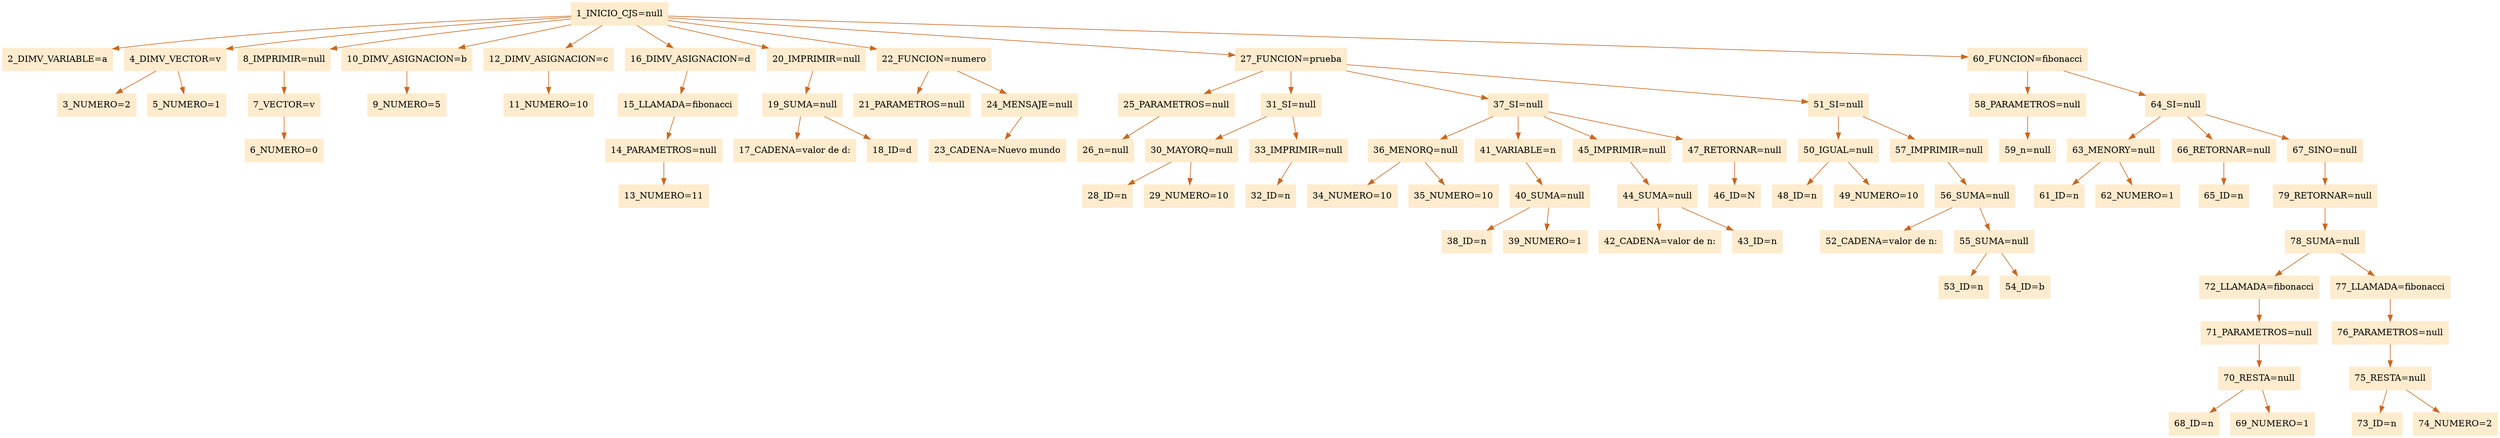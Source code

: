 digraph G {node[shape=box, style=filled, color=blanchedalmond]; edge[color=chocolate3];rankdir=UD 

"1_INICIO_CJS=null"->"2_DIMV_VARIABLE=a""1_INICIO_CJS=null"->"4_DIMV_VECTOR=v""4_DIMV_VECTOR=v"->"3_NUMERO=2""4_DIMV_VECTOR=v"->"5_NUMERO=1""1_INICIO_CJS=null"->"8_IMPRIMIR=null""8_IMPRIMIR=null"->"7_VECTOR=v""7_VECTOR=v"->"6_NUMERO=0""1_INICIO_CJS=null"->"10_DIMV_ASIGNACION=b""10_DIMV_ASIGNACION=b"->"9_NUMERO=5""1_INICIO_CJS=null"->"12_DIMV_ASIGNACION=c""12_DIMV_ASIGNACION=c"->"11_NUMERO=10""1_INICIO_CJS=null"->"16_DIMV_ASIGNACION=d""16_DIMV_ASIGNACION=d"->"15_LLAMADA=fibonacci""15_LLAMADA=fibonacci"->"14_PARAMETROS=null""14_PARAMETROS=null"->"13_NUMERO=11""1_INICIO_CJS=null"->"20_IMPRIMIR=null""20_IMPRIMIR=null"->"19_SUMA=null""19_SUMA=null"->"17_CADENA=valor de d:""19_SUMA=null"->"18_ID=d""1_INICIO_CJS=null"->"22_FUNCION=numero""22_FUNCION=numero"->"21_PARAMETROS=null""22_FUNCION=numero"->"24_MENSAJE=null""24_MENSAJE=null"->"23_CADENA=Nuevo mundo""1_INICIO_CJS=null"->"27_FUNCION=prueba""27_FUNCION=prueba"->"25_PARAMETROS=null""25_PARAMETROS=null"->"26_n=null""27_FUNCION=prueba"->"31_SI=null""31_SI=null"->"30_MAYORQ=null""30_MAYORQ=null"->"28_ID=n""30_MAYORQ=null"->"29_NUMERO=10""31_SI=null"->"33_IMPRIMIR=null""33_IMPRIMIR=null"->"32_ID=n""27_FUNCION=prueba"->"37_SI=null""37_SI=null"->"36_MENORQ=null""36_MENORQ=null"->"34_NUMERO=10""36_MENORQ=null"->"35_NUMERO=10""37_SI=null"->"41_VARIABLE=n""41_VARIABLE=n"->"40_SUMA=null""40_SUMA=null"->"38_ID=n""40_SUMA=null"->"39_NUMERO=1""37_SI=null"->"45_IMPRIMIR=null""45_IMPRIMIR=null"->"44_SUMA=null""44_SUMA=null"->"42_CADENA=valor de n:""44_SUMA=null"->"43_ID=n""37_SI=null"->"47_RETORNAR=null""47_RETORNAR=null"->"46_ID=N""27_FUNCION=prueba"->"51_SI=null""51_SI=null"->"50_IGUAL=null""50_IGUAL=null"->"48_ID=n""50_IGUAL=null"->"49_NUMERO=10""51_SI=null"->"57_IMPRIMIR=null""57_IMPRIMIR=null"->"56_SUMA=null""56_SUMA=null"->"52_CADENA=valor de n:""56_SUMA=null"->"55_SUMA=null""55_SUMA=null"->"53_ID=n""55_SUMA=null"->"54_ID=b""1_INICIO_CJS=null"->"60_FUNCION=fibonacci""60_FUNCION=fibonacci"->"58_PARAMETROS=null""58_PARAMETROS=null"->"59_n=null""60_FUNCION=fibonacci"->"64_SI=null""64_SI=null"->"63_MENORY=null""63_MENORY=null"->"61_ID=n""63_MENORY=null"->"62_NUMERO=1""64_SI=null"->"66_RETORNAR=null""66_RETORNAR=null"->"65_ID=n""64_SI=null"->"67_SINO=null""67_SINO=null"->"79_RETORNAR=null""79_RETORNAR=null"->"78_SUMA=null""78_SUMA=null"->"72_LLAMADA=fibonacci""72_LLAMADA=fibonacci"->"71_PARAMETROS=null""71_PARAMETROS=null"->"70_RESTA=null""70_RESTA=null"->"68_ID=n""70_RESTA=null"->"69_NUMERO=1""78_SUMA=null"->"77_LLAMADA=fibonacci""77_LLAMADA=fibonacci"->"76_PARAMETROS=null""76_PARAMETROS=null"->"75_RESTA=null""75_RESTA=null"->"73_ID=n""75_RESTA=null"->"74_NUMERO=2"

}
